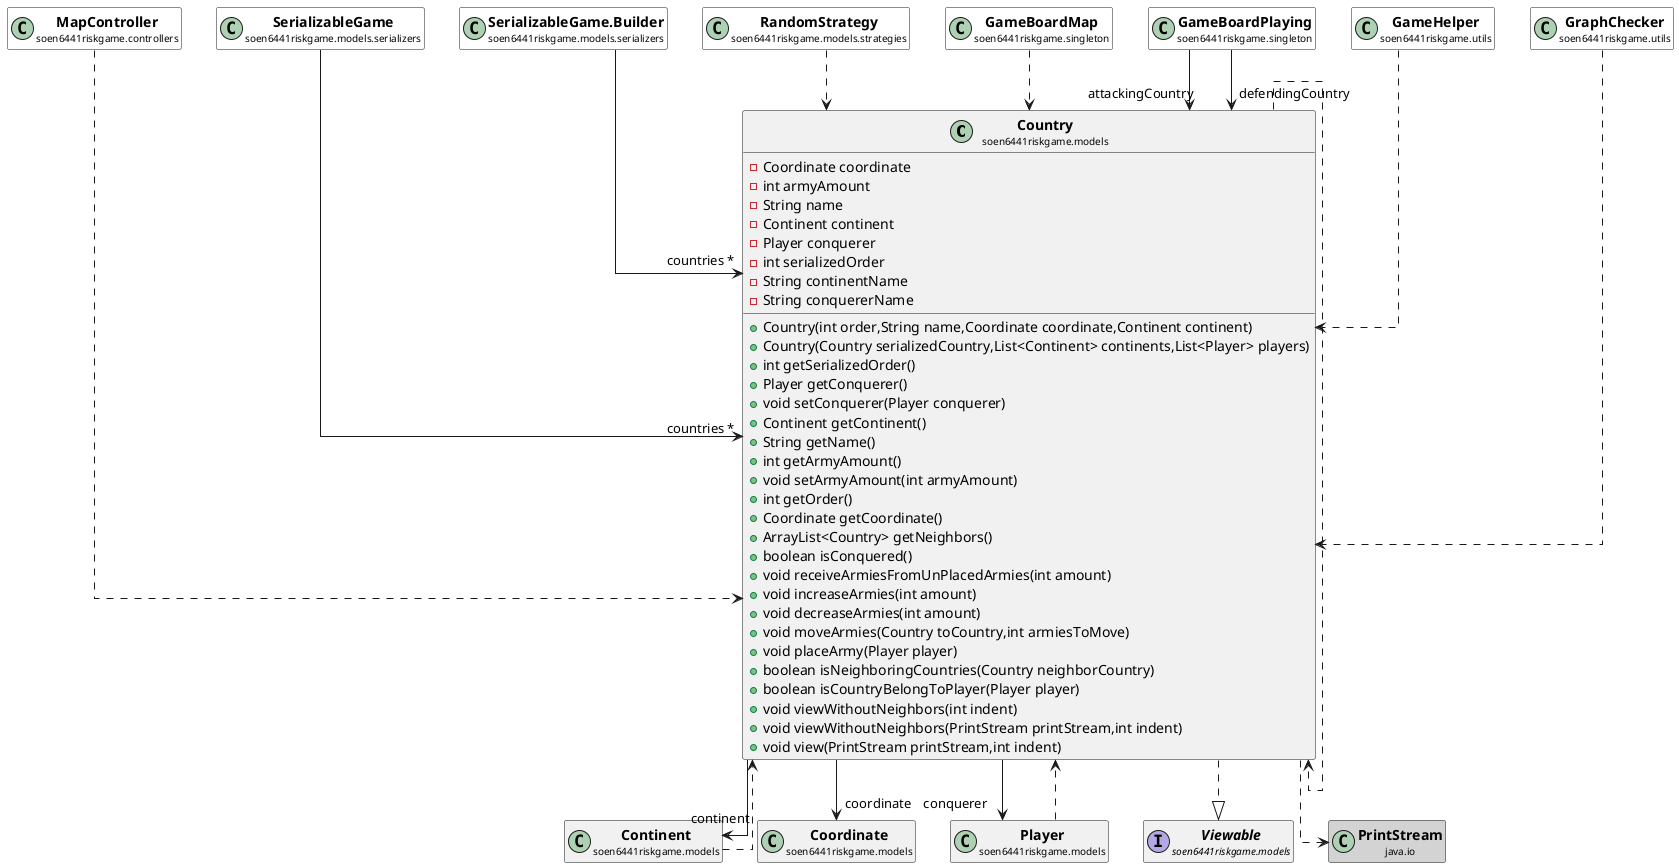 @startuml

skinparam svgLinkTarget _parent
skinparam linetype ortho
set namespaceSeparator none
class "<b><size:14>Country</b>\n<size:10>soen6441riskgame.models" as soen6441riskgame.models.Country  [[../../soen6441riskgame/models/Country.html{soen6441riskgame.models.Country}]] {
-Coordinate coordinate
-int armyAmount
-String name
-Continent continent
-Player conquerer
-int serializedOrder
-String continentName
-String conquererName
+Country(int order,String name,Coordinate coordinate,Continent continent)
+Country(Country serializedCountry,List<Continent> continents,List<Player> players)
+int getSerializedOrder()
+Player getConquerer()
+void setConquerer(Player conquerer)
+Continent getContinent()
+String getName()
+int getArmyAmount()
+void setArmyAmount(int armyAmount)
+int getOrder()
+Coordinate getCoordinate()
+ArrayList<Country> getNeighbors()
+boolean isConquered()
+void receiveArmiesFromUnPlacedArmies(int amount)
+void increaseArmies(int amount)
+void decreaseArmies(int amount)
+void moveArmies(Country toCountry,int armiesToMove)
+void placeArmy(Player player)
+boolean isNeighboringCountries(Country neighborCountry)
+boolean isCountryBelongToPlayer(Player player)
+void viewWithoutNeighbors(int indent)
+void viewWithoutNeighbors(PrintStream printStream,int indent)
+void view(PrintStream printStream,int indent)
}


class "<b><size:14>MapController</b>\n<size:10>soen6441riskgame.controllers" as soen6441riskgame.controllers.MapController  [[../../soen6441riskgame/controllers/MapController.html{soen6441riskgame.controllers.MapController}]] #white {
}

hide soen6441riskgame.controllers.MapController fields
hide soen6441riskgame.controllers.MapController methods

soen6441riskgame.controllers.MapController ..> soen6441riskgame.models.Country

class "<b><size:14>Continent</b>\n<size:10>soen6441riskgame.models" as soen6441riskgame.models.Continent  [[../../soen6441riskgame/models/Continent.html{soen6441riskgame.models.Continent}]] {
}

hide soen6441riskgame.models.Continent fields
hide soen6441riskgame.models.Continent methods

soen6441riskgame.models.Continent ..> soen6441riskgame.models.Country

class "<b><size:14>Coordinate</b>\n<size:10>soen6441riskgame.models" as soen6441riskgame.models.Coordinate  [[../../soen6441riskgame/models/Coordinate.html{soen6441riskgame.models.Coordinate}]] {
}

hide soen6441riskgame.models.Coordinate fields
hide soen6441riskgame.models.Coordinate methods

soen6441riskgame.models.Country -->  "coordinate" soen6441riskgame.models.Coordinate

soen6441riskgame.models.Country -->  "continent" soen6441riskgame.models.Continent

class "<b><size:14>Player</b>\n<size:10>soen6441riskgame.models" as soen6441riskgame.models.Player  [[../../soen6441riskgame/models/Player.html{soen6441riskgame.models.Player}]] {
}

hide soen6441riskgame.models.Player fields
hide soen6441riskgame.models.Player methods

soen6441riskgame.models.Country -->  "conquerer" soen6441riskgame.models.Player


interface "<b><size:14>Viewable</b>\n<size:10>soen6441riskgame.models" as soen6441riskgame.models.Viewable  [[../../soen6441riskgame/models/Viewable.html{soen6441riskgame.models.Viewable}]] {
}

hide soen6441riskgame.models.Viewable fields
hide soen6441riskgame.models.Viewable methods

soen6441riskgame.models.Country ..|> soen6441riskgame.models.Viewable




soen6441riskgame.models.Country ..> soen6441riskgame.models.Country

class "<b><size:14>PrintStream</b>\n<size:10>java.io" as java.io.PrintStream  #lightgrey {
}

hide java.io.PrintStream fields
hide java.io.PrintStream methods

soen6441riskgame.models.Country ..> java.io.PrintStream

soen6441riskgame.models.Player ..> soen6441riskgame.models.Country

class "<b><size:14>SerializableGame</b>\n<size:10>soen6441riskgame.models.serializers" as soen6441riskgame.models.serializers.SerializableGame  [[../../soen6441riskgame/models/serializers/SerializableGame.html{soen6441riskgame.models.serializers.SerializableGame}]] #white {
}

hide soen6441riskgame.models.serializers.SerializableGame fields
hide soen6441riskgame.models.serializers.SerializableGame methods

soen6441riskgame.models.serializers.SerializableGame -->  "countries *" soen6441riskgame.models.Country

class "<b><size:14>SerializableGame.Builder</b>\n<size:10>soen6441riskgame.models.serializers" as soen6441riskgame.models.serializers.SerializableGame.Builder  [[../../soen6441riskgame/models/serializers/SerializableGame.Builder.html{soen6441riskgame.models.serializers.SerializableGame.Builder}]] #white {
}

hide soen6441riskgame.models.serializers.SerializableGame.Builder fields
hide soen6441riskgame.models.serializers.SerializableGame.Builder methods

soen6441riskgame.models.serializers.SerializableGame.Builder -->  "countries *" soen6441riskgame.models.Country

class "<b><size:14>RandomStrategy</b>\n<size:10>soen6441riskgame.models.strategies" as soen6441riskgame.models.strategies.RandomStrategy  [[../../soen6441riskgame/models/strategies/RandomStrategy.html{soen6441riskgame.models.strategies.RandomStrategy}]] #white {
}

hide soen6441riskgame.models.strategies.RandomStrategy fields
hide soen6441riskgame.models.strategies.RandomStrategy methods

soen6441riskgame.models.strategies.RandomStrategy ..> soen6441riskgame.models.Country

class "<b><size:14>GameBoardMap</b>\n<size:10>soen6441riskgame.singleton" as soen6441riskgame.singleton.GameBoardMap  [[../../soen6441riskgame/singleton/GameBoardMap.html{soen6441riskgame.singleton.GameBoardMap}]] #white {
}

hide soen6441riskgame.singleton.GameBoardMap fields
hide soen6441riskgame.singleton.GameBoardMap methods

soen6441riskgame.singleton.GameBoardMap ..> soen6441riskgame.models.Country

class "<b><size:14>GameBoardPlaying</b>\n<size:10>soen6441riskgame.singleton" as soen6441riskgame.singleton.GameBoardPlaying  [[../../soen6441riskgame/singleton/GameBoardPlaying.html{soen6441riskgame.singleton.GameBoardPlaying}]] #white {
}

hide soen6441riskgame.singleton.GameBoardPlaying fields
hide soen6441riskgame.singleton.GameBoardPlaying methods

soen6441riskgame.singleton.GameBoardPlaying -->  "attackingCountry" soen6441riskgame.models.Country

soen6441riskgame.singleton.GameBoardPlaying -->  "defendingCountry" soen6441riskgame.models.Country

class "<b><size:14>GameHelper</b>\n<size:10>soen6441riskgame.utils" as soen6441riskgame.utils.GameHelper  [[../../soen6441riskgame/utils/GameHelper.html{soen6441riskgame.utils.GameHelper}]] #white {
}

hide soen6441riskgame.utils.GameHelper fields
hide soen6441riskgame.utils.GameHelper methods

soen6441riskgame.utils.GameHelper ..> soen6441riskgame.models.Country

class "<b><size:14>GraphChecker</b>\n<size:10>soen6441riskgame.utils" as soen6441riskgame.utils.GraphChecker  [[../../soen6441riskgame/utils/GraphChecker.html{soen6441riskgame.utils.GraphChecker}]] #white {
}

hide soen6441riskgame.utils.GraphChecker fields
hide soen6441riskgame.utils.GraphChecker methods

soen6441riskgame.utils.GraphChecker ..> soen6441riskgame.models.Country


@enduml
